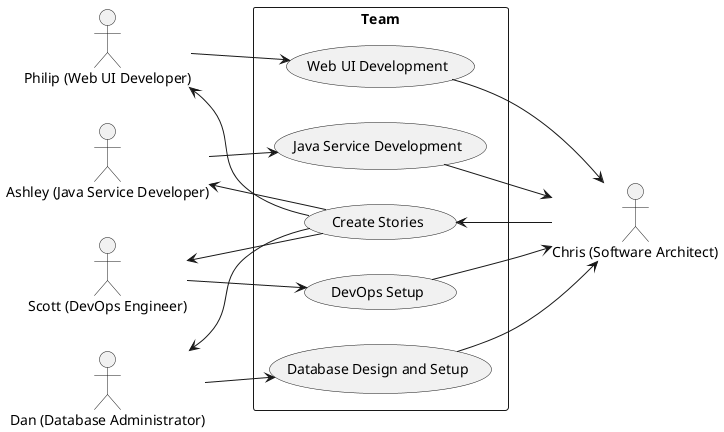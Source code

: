 @startuml

left to right direction
skinparam packageStyle rectangle

actor Chris as "Chris (Software Architect)"
actor Philip as "Philip (Web UI Developer)"
actor Ashley as "Ashley (Java Service Developer)"
actor Scott as "Scott (DevOps Engineer)"
actor Dan as "Dan (Database Administrator)"

rectangle Team {
    Chris --> (Create Stories)
    (Create Stories) --> Philip
    (Create Stories) --> Ashley
    (Create Stories) --> Scott
    (Create Stories) --> Dan

    Philip --> (Web UI Development)
    Ashley --> (Java Service Development)
    Scott --> (DevOps Setup)
    Dan --> (Database Design and Setup)

    (Web UI Development) --> Chris
    (Java Service Development) --> Chris
    (DevOps Setup) --> Chris
    (Database Design and Setup) --> Chris
}

@enduml
